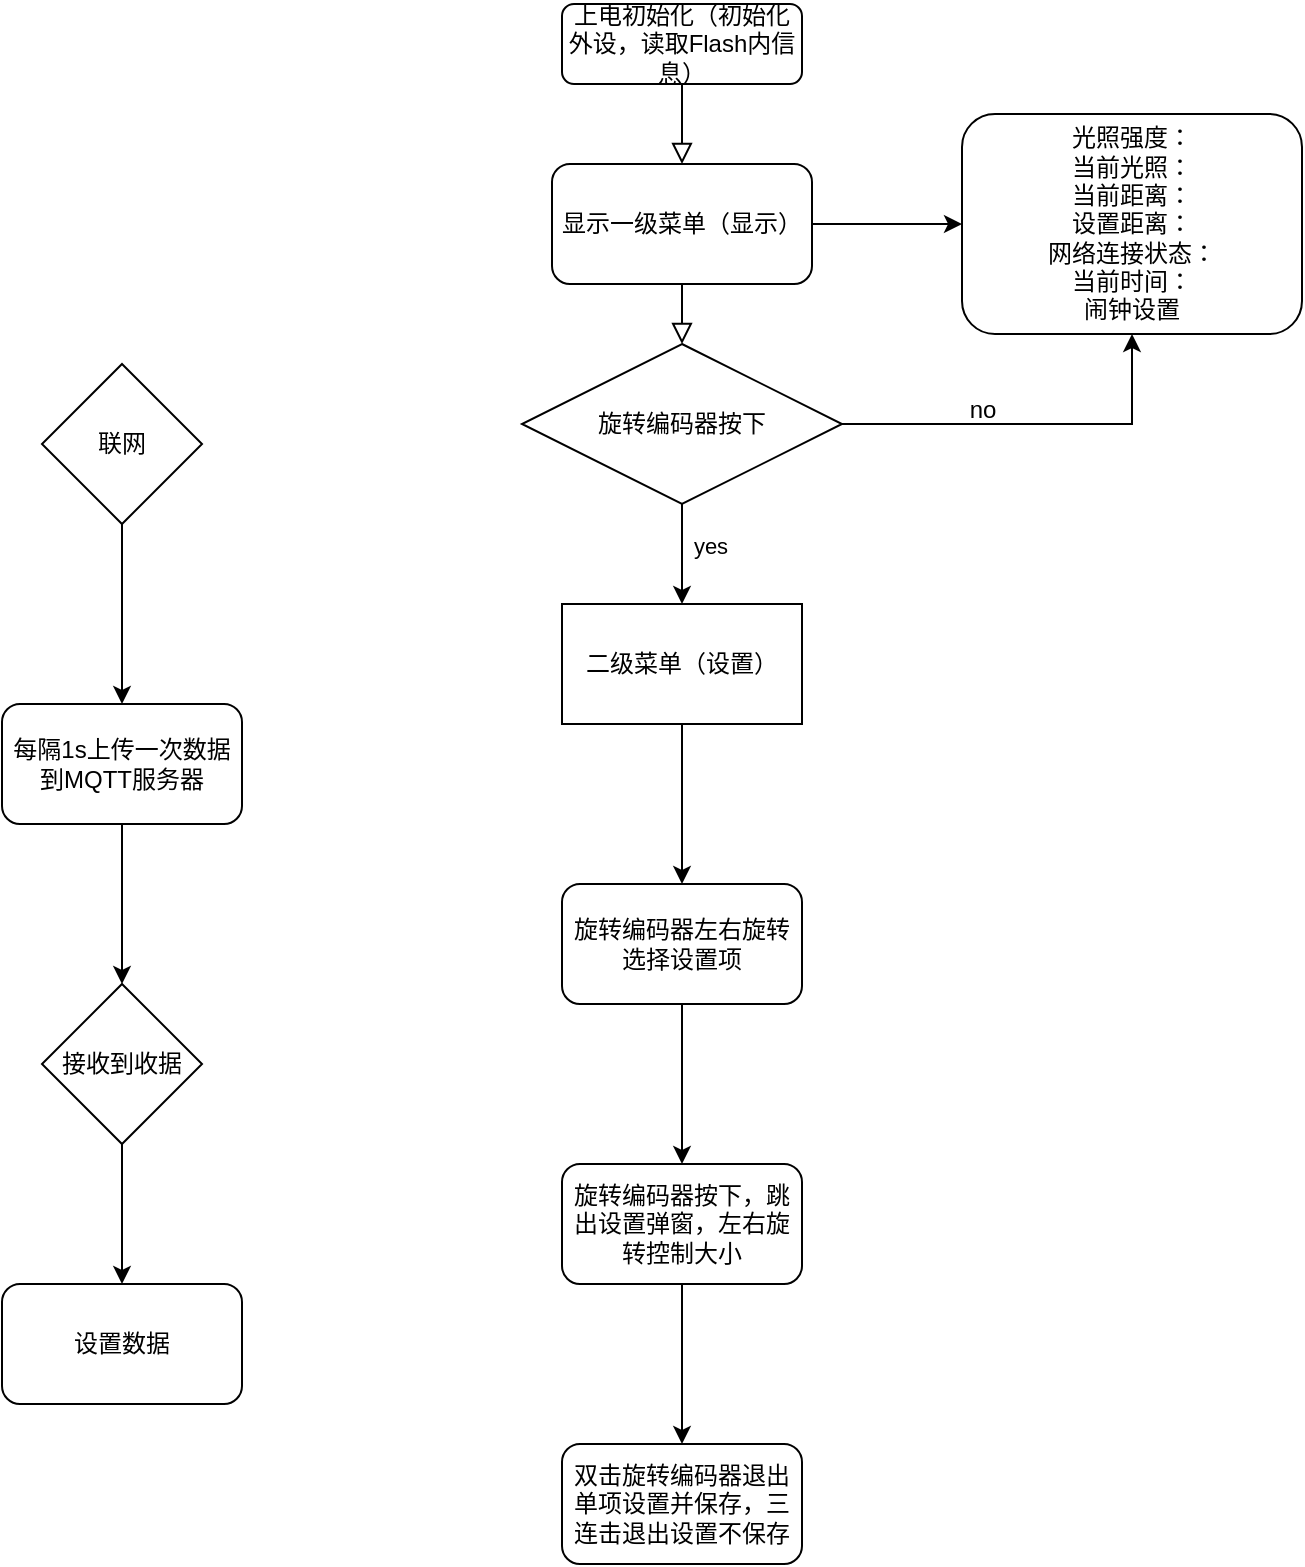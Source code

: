 <mxfile version="24.7.14">
  <diagram id="C5RBs43oDa-KdzZeNtuy" name="Page-1">
    <mxGraphModel dx="1042" dy="1700" grid="1" gridSize="10" guides="1" tooltips="1" connect="1" arrows="1" fold="1" page="1" pageScale="1" pageWidth="827" pageHeight="1169" math="0" shadow="0">
      <root>
        <mxCell id="WIyWlLk6GJQsqaUBKTNV-0" />
        <mxCell id="WIyWlLk6GJQsqaUBKTNV-1" parent="WIyWlLk6GJQsqaUBKTNV-0" />
        <mxCell id="WIyWlLk6GJQsqaUBKTNV-2" value="" style="rounded=0;html=1;jettySize=auto;orthogonalLoop=1;fontSize=11;endArrow=block;endFill=0;endSize=8;strokeWidth=1;shadow=0;labelBackgroundColor=none;edgeStyle=orthogonalEdgeStyle;" parent="WIyWlLk6GJQsqaUBKTNV-1" source="IZ8f7YDj1aG5dLyB48Rq-0" edge="1">
          <mxGeometry relative="1" as="geometry">
            <mxPoint x="400" as="targetPoint" />
          </mxGeometry>
        </mxCell>
        <mxCell id="WIyWlLk6GJQsqaUBKTNV-3" value="上电初始化（初始化外设，读取Flash内信息）" style="rounded=1;whiteSpace=wrap;html=1;fontSize=12;glass=0;strokeWidth=1;shadow=0;" parent="WIyWlLk6GJQsqaUBKTNV-1" vertex="1">
          <mxGeometry x="340" y="-170" width="120" height="40" as="geometry" />
        </mxCell>
        <mxCell id="IZ8f7YDj1aG5dLyB48Rq-1" value="" style="rounded=0;html=1;jettySize=auto;orthogonalLoop=1;fontSize=11;endArrow=block;endFill=0;endSize=8;strokeWidth=1;shadow=0;labelBackgroundColor=none;edgeStyle=orthogonalEdgeStyle;" edge="1" parent="WIyWlLk6GJQsqaUBKTNV-1" source="WIyWlLk6GJQsqaUBKTNV-3" target="IZ8f7YDj1aG5dLyB48Rq-0">
          <mxGeometry relative="1" as="geometry">
            <mxPoint x="400" y="-100" as="sourcePoint" />
            <mxPoint x="400" as="targetPoint" />
          </mxGeometry>
        </mxCell>
        <mxCell id="IZ8f7YDj1aG5dLyB48Rq-7" value="" style="edgeStyle=orthogonalEdgeStyle;rounded=0;orthogonalLoop=1;jettySize=auto;html=1;" edge="1" parent="WIyWlLk6GJQsqaUBKTNV-1" source="IZ8f7YDj1aG5dLyB48Rq-0" target="IZ8f7YDj1aG5dLyB48Rq-4">
          <mxGeometry relative="1" as="geometry" />
        </mxCell>
        <mxCell id="IZ8f7YDj1aG5dLyB48Rq-0" value="显示一级菜单（显示）" style="rounded=1;whiteSpace=wrap;html=1;" vertex="1" parent="WIyWlLk6GJQsqaUBKTNV-1">
          <mxGeometry x="335" y="-90" width="130" height="60" as="geometry" />
        </mxCell>
        <mxCell id="IZ8f7YDj1aG5dLyB48Rq-4" value="光照强度：&lt;div&gt;当前光照：&lt;/div&gt;&lt;div&gt;当前距离：&lt;/div&gt;&lt;div&gt;设置距离：&lt;/div&gt;&lt;div&gt;网络连接状态：&lt;/div&gt;&lt;div&gt;当前时间：&lt;/div&gt;&lt;div&gt;闹钟设置&lt;/div&gt;" style="rounded=1;whiteSpace=wrap;html=1;" vertex="1" parent="WIyWlLk6GJQsqaUBKTNV-1">
          <mxGeometry x="540" y="-115" width="170" height="110" as="geometry" />
        </mxCell>
        <mxCell id="IZ8f7YDj1aG5dLyB48Rq-9" style="edgeStyle=orthogonalEdgeStyle;rounded=0;orthogonalLoop=1;jettySize=auto;html=1;exitX=1;exitY=0.5;exitDx=0;exitDy=0;entryX=0.5;entryY=1;entryDx=0;entryDy=0;" edge="1" parent="WIyWlLk6GJQsqaUBKTNV-1" source="IZ8f7YDj1aG5dLyB48Rq-8" target="IZ8f7YDj1aG5dLyB48Rq-4">
          <mxGeometry relative="1" as="geometry" />
        </mxCell>
        <mxCell id="IZ8f7YDj1aG5dLyB48Rq-11" value="" style="edgeStyle=orthogonalEdgeStyle;rounded=0;orthogonalLoop=1;jettySize=auto;html=1;" edge="1" parent="WIyWlLk6GJQsqaUBKTNV-1" source="IZ8f7YDj1aG5dLyB48Rq-8" target="IZ8f7YDj1aG5dLyB48Rq-10">
          <mxGeometry relative="1" as="geometry" />
        </mxCell>
        <mxCell id="IZ8f7YDj1aG5dLyB48Rq-13" value="yes" style="edgeLabel;html=1;align=center;verticalAlign=middle;resizable=0;points=[];" vertex="1" connectable="0" parent="IZ8f7YDj1aG5dLyB48Rq-11">
          <mxGeometry x="-0.16" y="-9" relative="1" as="geometry">
            <mxPoint x="23" as="offset" />
          </mxGeometry>
        </mxCell>
        <mxCell id="IZ8f7YDj1aG5dLyB48Rq-8" value="旋转编码器按下" style="rhombus;whiteSpace=wrap;html=1;" vertex="1" parent="WIyWlLk6GJQsqaUBKTNV-1">
          <mxGeometry x="320" width="160" height="80" as="geometry" />
        </mxCell>
        <mxCell id="IZ8f7YDj1aG5dLyB48Rq-15" value="" style="edgeStyle=orthogonalEdgeStyle;rounded=0;orthogonalLoop=1;jettySize=auto;html=1;" edge="1" parent="WIyWlLk6GJQsqaUBKTNV-1" source="IZ8f7YDj1aG5dLyB48Rq-10" target="IZ8f7YDj1aG5dLyB48Rq-14">
          <mxGeometry relative="1" as="geometry" />
        </mxCell>
        <mxCell id="IZ8f7YDj1aG5dLyB48Rq-10" value="二级菜单（设置）" style="whiteSpace=wrap;html=1;" vertex="1" parent="WIyWlLk6GJQsqaUBKTNV-1">
          <mxGeometry x="340" y="130" width="120" height="60" as="geometry" />
        </mxCell>
        <mxCell id="IZ8f7YDj1aG5dLyB48Rq-12" value="no" style="text;html=1;align=center;verticalAlign=middle;resizable=0;points=[];autosize=1;strokeColor=none;fillColor=none;" vertex="1" parent="WIyWlLk6GJQsqaUBKTNV-1">
          <mxGeometry x="530" y="18" width="40" height="30" as="geometry" />
        </mxCell>
        <mxCell id="IZ8f7YDj1aG5dLyB48Rq-17" value="" style="edgeStyle=orthogonalEdgeStyle;rounded=0;orthogonalLoop=1;jettySize=auto;html=1;" edge="1" parent="WIyWlLk6GJQsqaUBKTNV-1" source="IZ8f7YDj1aG5dLyB48Rq-14" target="IZ8f7YDj1aG5dLyB48Rq-16">
          <mxGeometry relative="1" as="geometry" />
        </mxCell>
        <mxCell id="IZ8f7YDj1aG5dLyB48Rq-14" value="旋转编码器左右旋转选择设置项" style="rounded=1;whiteSpace=wrap;html=1;" vertex="1" parent="WIyWlLk6GJQsqaUBKTNV-1">
          <mxGeometry x="340" y="270" width="120" height="60" as="geometry" />
        </mxCell>
        <mxCell id="IZ8f7YDj1aG5dLyB48Rq-19" value="" style="edgeStyle=orthogonalEdgeStyle;rounded=0;orthogonalLoop=1;jettySize=auto;html=1;" edge="1" parent="WIyWlLk6GJQsqaUBKTNV-1" source="IZ8f7YDj1aG5dLyB48Rq-16" target="IZ8f7YDj1aG5dLyB48Rq-18">
          <mxGeometry relative="1" as="geometry" />
        </mxCell>
        <mxCell id="IZ8f7YDj1aG5dLyB48Rq-16" value="旋转编码器按下，跳出设置弹窗，左右旋转控制大小" style="rounded=1;whiteSpace=wrap;html=1;" vertex="1" parent="WIyWlLk6GJQsqaUBKTNV-1">
          <mxGeometry x="340" y="410" width="120" height="60" as="geometry" />
        </mxCell>
        <mxCell id="IZ8f7YDj1aG5dLyB48Rq-18" value="双击旋转编码器退出单项设置并保存，三连击退出设置不保存" style="whiteSpace=wrap;html=1;rounded=1;" vertex="1" parent="WIyWlLk6GJQsqaUBKTNV-1">
          <mxGeometry x="340" y="550" width="120" height="60" as="geometry" />
        </mxCell>
        <mxCell id="IZ8f7YDj1aG5dLyB48Rq-23" value="" style="edgeStyle=orthogonalEdgeStyle;rounded=0;orthogonalLoop=1;jettySize=auto;html=1;" edge="1" parent="WIyWlLk6GJQsqaUBKTNV-1" source="IZ8f7YDj1aG5dLyB48Rq-21" target="IZ8f7YDj1aG5dLyB48Rq-22">
          <mxGeometry relative="1" as="geometry" />
        </mxCell>
        <mxCell id="IZ8f7YDj1aG5dLyB48Rq-21" value="联网" style="rhombus;whiteSpace=wrap;html=1;" vertex="1" parent="WIyWlLk6GJQsqaUBKTNV-1">
          <mxGeometry x="80" y="10" width="80" height="80" as="geometry" />
        </mxCell>
        <mxCell id="IZ8f7YDj1aG5dLyB48Rq-25" value="" style="edgeStyle=orthogonalEdgeStyle;rounded=0;orthogonalLoop=1;jettySize=auto;html=1;" edge="1" parent="WIyWlLk6GJQsqaUBKTNV-1" source="IZ8f7YDj1aG5dLyB48Rq-22">
          <mxGeometry relative="1" as="geometry">
            <mxPoint x="120" y="320" as="targetPoint" />
          </mxGeometry>
        </mxCell>
        <mxCell id="IZ8f7YDj1aG5dLyB48Rq-22" value="每隔1s上传一次数据到MQTT服务器" style="rounded=1;whiteSpace=wrap;html=1;" vertex="1" parent="WIyWlLk6GJQsqaUBKTNV-1">
          <mxGeometry x="60" y="180" width="120" height="60" as="geometry" />
        </mxCell>
        <mxCell id="IZ8f7YDj1aG5dLyB48Rq-28" style="edgeStyle=orthogonalEdgeStyle;rounded=0;orthogonalLoop=1;jettySize=auto;html=1;" edge="1" parent="WIyWlLk6GJQsqaUBKTNV-1" source="IZ8f7YDj1aG5dLyB48Rq-26" target="IZ8f7YDj1aG5dLyB48Rq-27">
          <mxGeometry relative="1" as="geometry" />
        </mxCell>
        <mxCell id="IZ8f7YDj1aG5dLyB48Rq-26" value="接收到收据" style="rhombus;whiteSpace=wrap;html=1;" vertex="1" parent="WIyWlLk6GJQsqaUBKTNV-1">
          <mxGeometry x="80" y="320" width="80" height="80" as="geometry" />
        </mxCell>
        <mxCell id="IZ8f7YDj1aG5dLyB48Rq-27" value="设置数据" style="rounded=1;whiteSpace=wrap;html=1;" vertex="1" parent="WIyWlLk6GJQsqaUBKTNV-1">
          <mxGeometry x="60" y="470" width="120" height="60" as="geometry" />
        </mxCell>
      </root>
    </mxGraphModel>
  </diagram>
</mxfile>
